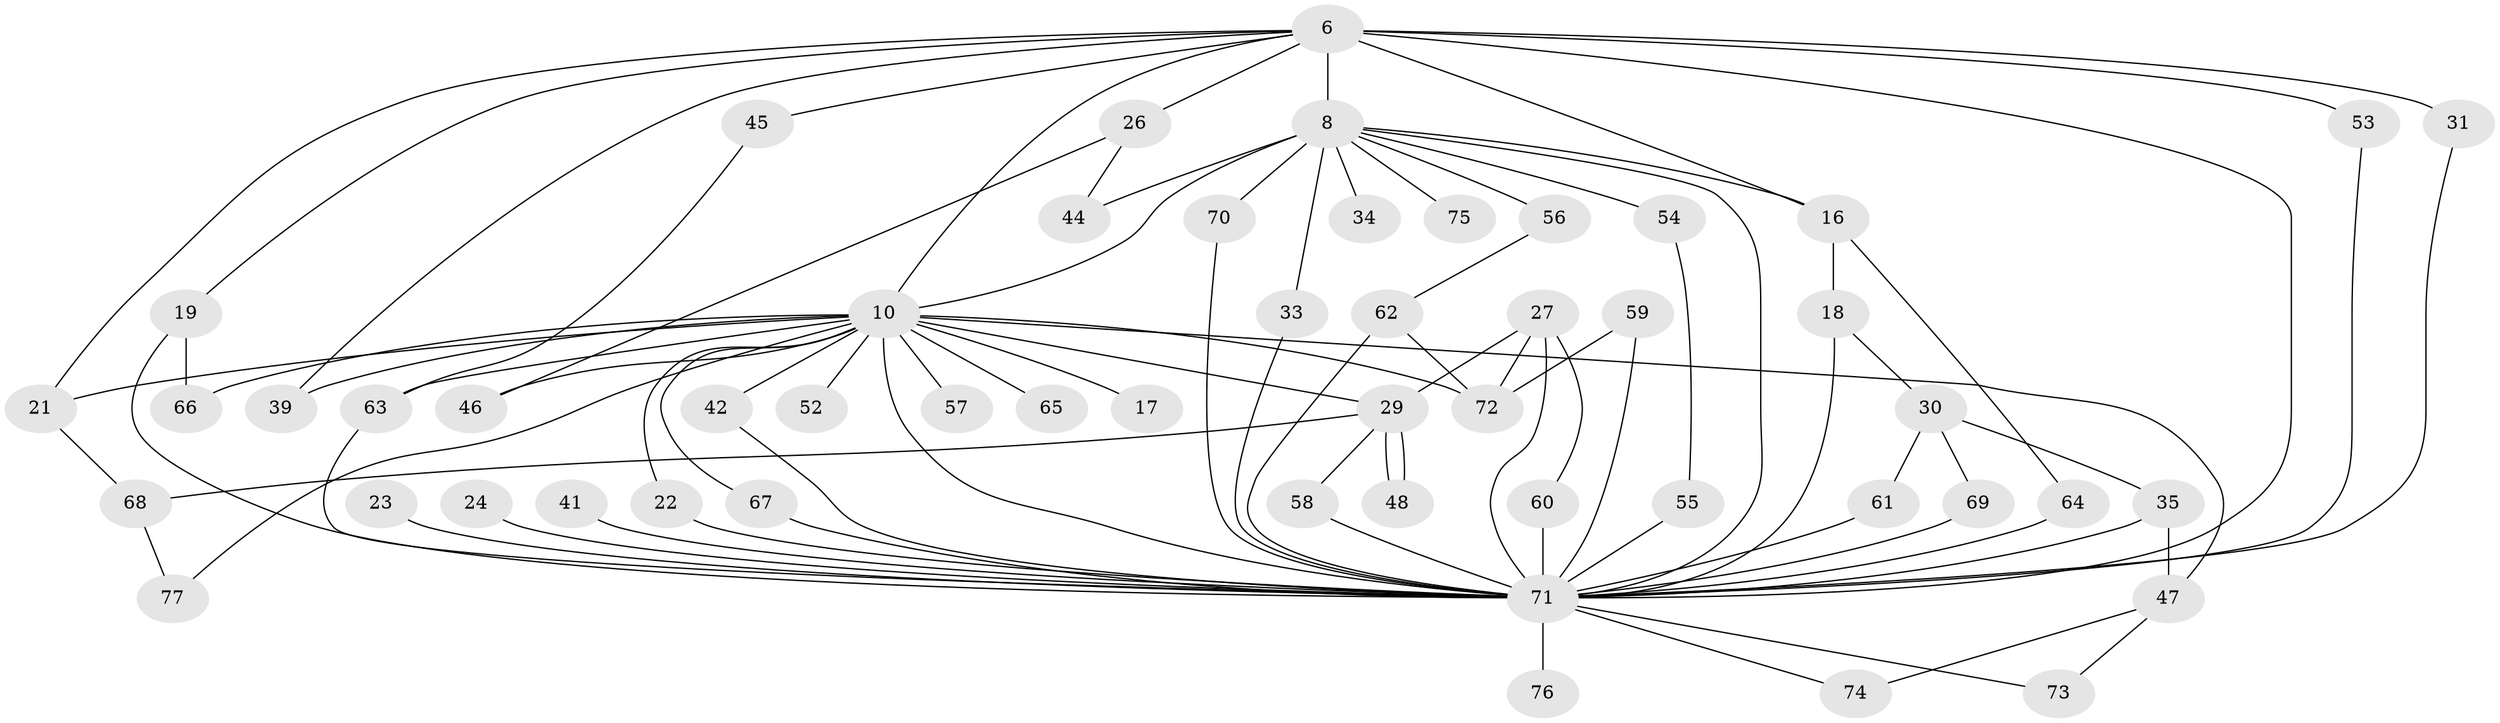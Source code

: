 // original degree distribution, {23: 0.012987012987012988, 15: 0.025974025974025976, 17: 0.012987012987012988, 13: 0.025974025974025976, 30: 0.012987012987012988, 14: 0.012987012987012988, 19: 0.012987012987012988, 21: 0.012987012987012988, 5: 0.05194805194805195, 4: 0.12987012987012986, 3: 0.1038961038961039, 2: 0.5714285714285714, 6: 0.012987012987012988}
// Generated by graph-tools (version 1.1) at 2025/46/03/04/25 21:46:33]
// undirected, 53 vertices, 90 edges
graph export_dot {
graph [start="1"]
  node [color=gray90,style=filled];
  6 [super="+4"];
  8 [super="+7"];
  10 [super="+3+2"];
  16;
  17;
  18;
  19;
  21;
  22;
  23 [super="+14"];
  24;
  26;
  27 [super="+13"];
  29;
  30;
  31;
  33;
  34;
  35;
  39;
  41;
  42;
  44;
  45;
  46;
  47 [super="+38"];
  48;
  52;
  53;
  54;
  55 [super="+49"];
  56;
  57;
  58;
  59;
  60 [super="+50"];
  61 [super="+43"];
  62 [super="+36"];
  63 [super="+40"];
  64 [super="+51"];
  65;
  66;
  67 [super="+28+37"];
  68;
  69;
  70;
  71 [super="+5+12+20+9"];
  72 [super="+15"];
  73;
  74;
  75;
  76;
  77;
  6 -- 8 [weight=4];
  6 -- 10 [weight=6];
  6 -- 16;
  6 -- 26 [weight=2];
  6 -- 39;
  6 -- 45;
  6 -- 53;
  6 -- 19;
  6 -- 21;
  6 -- 31;
  6 -- 71 [weight=6];
  8 -- 10 [weight=6];
  8 -- 33;
  8 -- 44;
  8 -- 54;
  8 -- 75 [weight=2];
  8 -- 34;
  8 -- 70;
  8 -- 16;
  8 -- 56;
  8 -- 71 [weight=6];
  10 -- 17 [weight=2];
  10 -- 29;
  10 -- 39;
  10 -- 42;
  10 -- 52 [weight=2];
  10 -- 57 [weight=2];
  10 -- 65 [weight=2];
  10 -- 71 [weight=12];
  10 -- 66;
  10 -- 72 [weight=2];
  10 -- 47 [weight=2];
  10 -- 21;
  10 -- 22;
  10 -- 77;
  10 -- 46;
  10 -- 63 [weight=2];
  10 -- 67;
  16 -- 18;
  16 -- 64;
  18 -- 30;
  18 -- 71;
  19 -- 66;
  19 -- 71;
  21 -- 68;
  22 -- 71;
  23 -- 71 [weight=2];
  24 -- 71;
  26 -- 44;
  26 -- 46;
  27 -- 29;
  27 -- 72;
  27 -- 71 [weight=2];
  27 -- 60;
  29 -- 48;
  29 -- 48;
  29 -- 58;
  29 -- 68;
  30 -- 35;
  30 -- 69;
  30 -- 61;
  31 -- 71;
  33 -- 71;
  35 -- 47;
  35 -- 71;
  41 -- 71;
  42 -- 71;
  45 -- 63;
  47 -- 74;
  47 -- 73;
  53 -- 71;
  54 -- 55;
  55 -- 71 [weight=3];
  56 -- 62;
  58 -- 71;
  59 -- 72;
  59 -- 71;
  60 -- 71 [weight=2];
  61 -- 71 [weight=4];
  62 -- 71 [weight=3];
  62 -- 72;
  63 -- 71;
  64 -- 71 [weight=3];
  67 -- 71 [weight=3];
  68 -- 77;
  69 -- 71;
  70 -- 71;
  71 -- 73;
  71 -- 76 [weight=2];
  71 -- 74;
}
